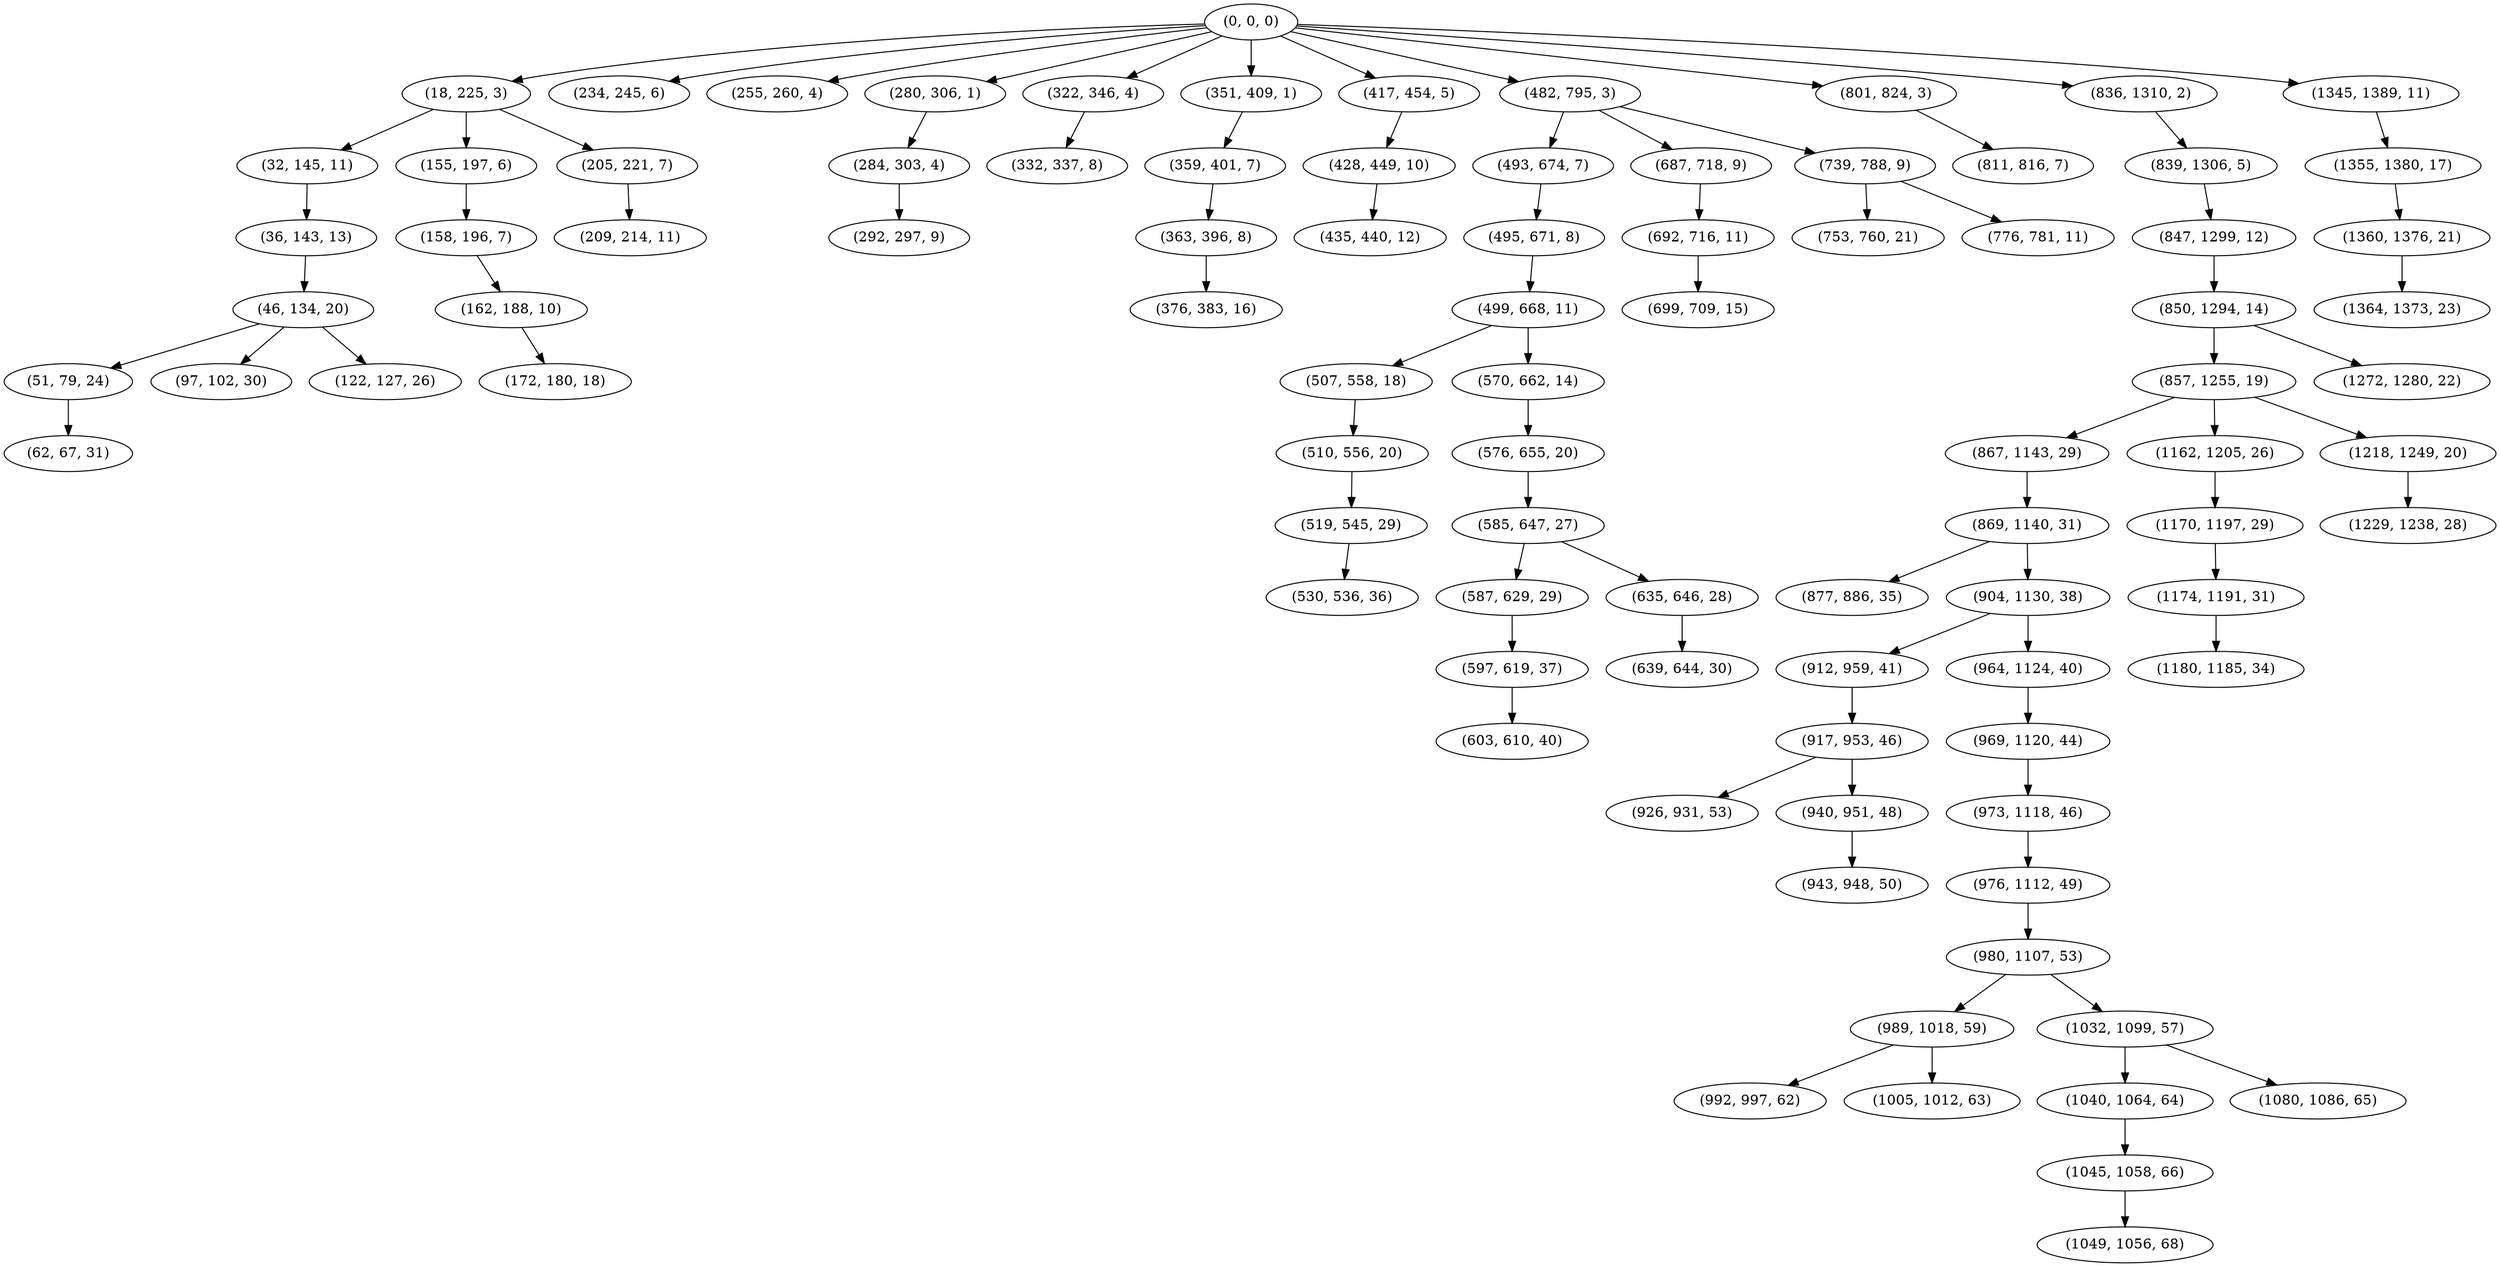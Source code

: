 digraph tree {
    "(0, 0, 0)";
    "(18, 225, 3)";
    "(32, 145, 11)";
    "(36, 143, 13)";
    "(46, 134, 20)";
    "(51, 79, 24)";
    "(62, 67, 31)";
    "(97, 102, 30)";
    "(122, 127, 26)";
    "(155, 197, 6)";
    "(158, 196, 7)";
    "(162, 188, 10)";
    "(172, 180, 18)";
    "(205, 221, 7)";
    "(209, 214, 11)";
    "(234, 245, 6)";
    "(255, 260, 4)";
    "(280, 306, 1)";
    "(284, 303, 4)";
    "(292, 297, 9)";
    "(322, 346, 4)";
    "(332, 337, 8)";
    "(351, 409, 1)";
    "(359, 401, 7)";
    "(363, 396, 8)";
    "(376, 383, 16)";
    "(417, 454, 5)";
    "(428, 449, 10)";
    "(435, 440, 12)";
    "(482, 795, 3)";
    "(493, 674, 7)";
    "(495, 671, 8)";
    "(499, 668, 11)";
    "(507, 558, 18)";
    "(510, 556, 20)";
    "(519, 545, 29)";
    "(530, 536, 36)";
    "(570, 662, 14)";
    "(576, 655, 20)";
    "(585, 647, 27)";
    "(587, 629, 29)";
    "(597, 619, 37)";
    "(603, 610, 40)";
    "(635, 646, 28)";
    "(639, 644, 30)";
    "(687, 718, 9)";
    "(692, 716, 11)";
    "(699, 709, 15)";
    "(739, 788, 9)";
    "(753, 760, 21)";
    "(776, 781, 11)";
    "(801, 824, 3)";
    "(811, 816, 7)";
    "(836, 1310, 2)";
    "(839, 1306, 5)";
    "(847, 1299, 12)";
    "(850, 1294, 14)";
    "(857, 1255, 19)";
    "(867, 1143, 29)";
    "(869, 1140, 31)";
    "(877, 886, 35)";
    "(904, 1130, 38)";
    "(912, 959, 41)";
    "(917, 953, 46)";
    "(926, 931, 53)";
    "(940, 951, 48)";
    "(943, 948, 50)";
    "(964, 1124, 40)";
    "(969, 1120, 44)";
    "(973, 1118, 46)";
    "(976, 1112, 49)";
    "(980, 1107, 53)";
    "(989, 1018, 59)";
    "(992, 997, 62)";
    "(1005, 1012, 63)";
    "(1032, 1099, 57)";
    "(1040, 1064, 64)";
    "(1045, 1058, 66)";
    "(1049, 1056, 68)";
    "(1080, 1086, 65)";
    "(1162, 1205, 26)";
    "(1170, 1197, 29)";
    "(1174, 1191, 31)";
    "(1180, 1185, 34)";
    "(1218, 1249, 20)";
    "(1229, 1238, 28)";
    "(1272, 1280, 22)";
    "(1345, 1389, 11)";
    "(1355, 1380, 17)";
    "(1360, 1376, 21)";
    "(1364, 1373, 23)";
    "(0, 0, 0)" -> "(18, 225, 3)";
    "(0, 0, 0)" -> "(234, 245, 6)";
    "(0, 0, 0)" -> "(255, 260, 4)";
    "(0, 0, 0)" -> "(280, 306, 1)";
    "(0, 0, 0)" -> "(322, 346, 4)";
    "(0, 0, 0)" -> "(351, 409, 1)";
    "(0, 0, 0)" -> "(417, 454, 5)";
    "(0, 0, 0)" -> "(482, 795, 3)";
    "(0, 0, 0)" -> "(801, 824, 3)";
    "(0, 0, 0)" -> "(836, 1310, 2)";
    "(0, 0, 0)" -> "(1345, 1389, 11)";
    "(18, 225, 3)" -> "(32, 145, 11)";
    "(18, 225, 3)" -> "(155, 197, 6)";
    "(18, 225, 3)" -> "(205, 221, 7)";
    "(32, 145, 11)" -> "(36, 143, 13)";
    "(36, 143, 13)" -> "(46, 134, 20)";
    "(46, 134, 20)" -> "(51, 79, 24)";
    "(46, 134, 20)" -> "(97, 102, 30)";
    "(46, 134, 20)" -> "(122, 127, 26)";
    "(51, 79, 24)" -> "(62, 67, 31)";
    "(155, 197, 6)" -> "(158, 196, 7)";
    "(158, 196, 7)" -> "(162, 188, 10)";
    "(162, 188, 10)" -> "(172, 180, 18)";
    "(205, 221, 7)" -> "(209, 214, 11)";
    "(280, 306, 1)" -> "(284, 303, 4)";
    "(284, 303, 4)" -> "(292, 297, 9)";
    "(322, 346, 4)" -> "(332, 337, 8)";
    "(351, 409, 1)" -> "(359, 401, 7)";
    "(359, 401, 7)" -> "(363, 396, 8)";
    "(363, 396, 8)" -> "(376, 383, 16)";
    "(417, 454, 5)" -> "(428, 449, 10)";
    "(428, 449, 10)" -> "(435, 440, 12)";
    "(482, 795, 3)" -> "(493, 674, 7)";
    "(482, 795, 3)" -> "(687, 718, 9)";
    "(482, 795, 3)" -> "(739, 788, 9)";
    "(493, 674, 7)" -> "(495, 671, 8)";
    "(495, 671, 8)" -> "(499, 668, 11)";
    "(499, 668, 11)" -> "(507, 558, 18)";
    "(499, 668, 11)" -> "(570, 662, 14)";
    "(507, 558, 18)" -> "(510, 556, 20)";
    "(510, 556, 20)" -> "(519, 545, 29)";
    "(519, 545, 29)" -> "(530, 536, 36)";
    "(570, 662, 14)" -> "(576, 655, 20)";
    "(576, 655, 20)" -> "(585, 647, 27)";
    "(585, 647, 27)" -> "(587, 629, 29)";
    "(585, 647, 27)" -> "(635, 646, 28)";
    "(587, 629, 29)" -> "(597, 619, 37)";
    "(597, 619, 37)" -> "(603, 610, 40)";
    "(635, 646, 28)" -> "(639, 644, 30)";
    "(687, 718, 9)" -> "(692, 716, 11)";
    "(692, 716, 11)" -> "(699, 709, 15)";
    "(739, 788, 9)" -> "(753, 760, 21)";
    "(739, 788, 9)" -> "(776, 781, 11)";
    "(801, 824, 3)" -> "(811, 816, 7)";
    "(836, 1310, 2)" -> "(839, 1306, 5)";
    "(839, 1306, 5)" -> "(847, 1299, 12)";
    "(847, 1299, 12)" -> "(850, 1294, 14)";
    "(850, 1294, 14)" -> "(857, 1255, 19)";
    "(850, 1294, 14)" -> "(1272, 1280, 22)";
    "(857, 1255, 19)" -> "(867, 1143, 29)";
    "(857, 1255, 19)" -> "(1162, 1205, 26)";
    "(857, 1255, 19)" -> "(1218, 1249, 20)";
    "(867, 1143, 29)" -> "(869, 1140, 31)";
    "(869, 1140, 31)" -> "(877, 886, 35)";
    "(869, 1140, 31)" -> "(904, 1130, 38)";
    "(904, 1130, 38)" -> "(912, 959, 41)";
    "(904, 1130, 38)" -> "(964, 1124, 40)";
    "(912, 959, 41)" -> "(917, 953, 46)";
    "(917, 953, 46)" -> "(926, 931, 53)";
    "(917, 953, 46)" -> "(940, 951, 48)";
    "(940, 951, 48)" -> "(943, 948, 50)";
    "(964, 1124, 40)" -> "(969, 1120, 44)";
    "(969, 1120, 44)" -> "(973, 1118, 46)";
    "(973, 1118, 46)" -> "(976, 1112, 49)";
    "(976, 1112, 49)" -> "(980, 1107, 53)";
    "(980, 1107, 53)" -> "(989, 1018, 59)";
    "(980, 1107, 53)" -> "(1032, 1099, 57)";
    "(989, 1018, 59)" -> "(992, 997, 62)";
    "(989, 1018, 59)" -> "(1005, 1012, 63)";
    "(1032, 1099, 57)" -> "(1040, 1064, 64)";
    "(1032, 1099, 57)" -> "(1080, 1086, 65)";
    "(1040, 1064, 64)" -> "(1045, 1058, 66)";
    "(1045, 1058, 66)" -> "(1049, 1056, 68)";
    "(1162, 1205, 26)" -> "(1170, 1197, 29)";
    "(1170, 1197, 29)" -> "(1174, 1191, 31)";
    "(1174, 1191, 31)" -> "(1180, 1185, 34)";
    "(1218, 1249, 20)" -> "(1229, 1238, 28)";
    "(1345, 1389, 11)" -> "(1355, 1380, 17)";
    "(1355, 1380, 17)" -> "(1360, 1376, 21)";
    "(1360, 1376, 21)" -> "(1364, 1373, 23)";
}
